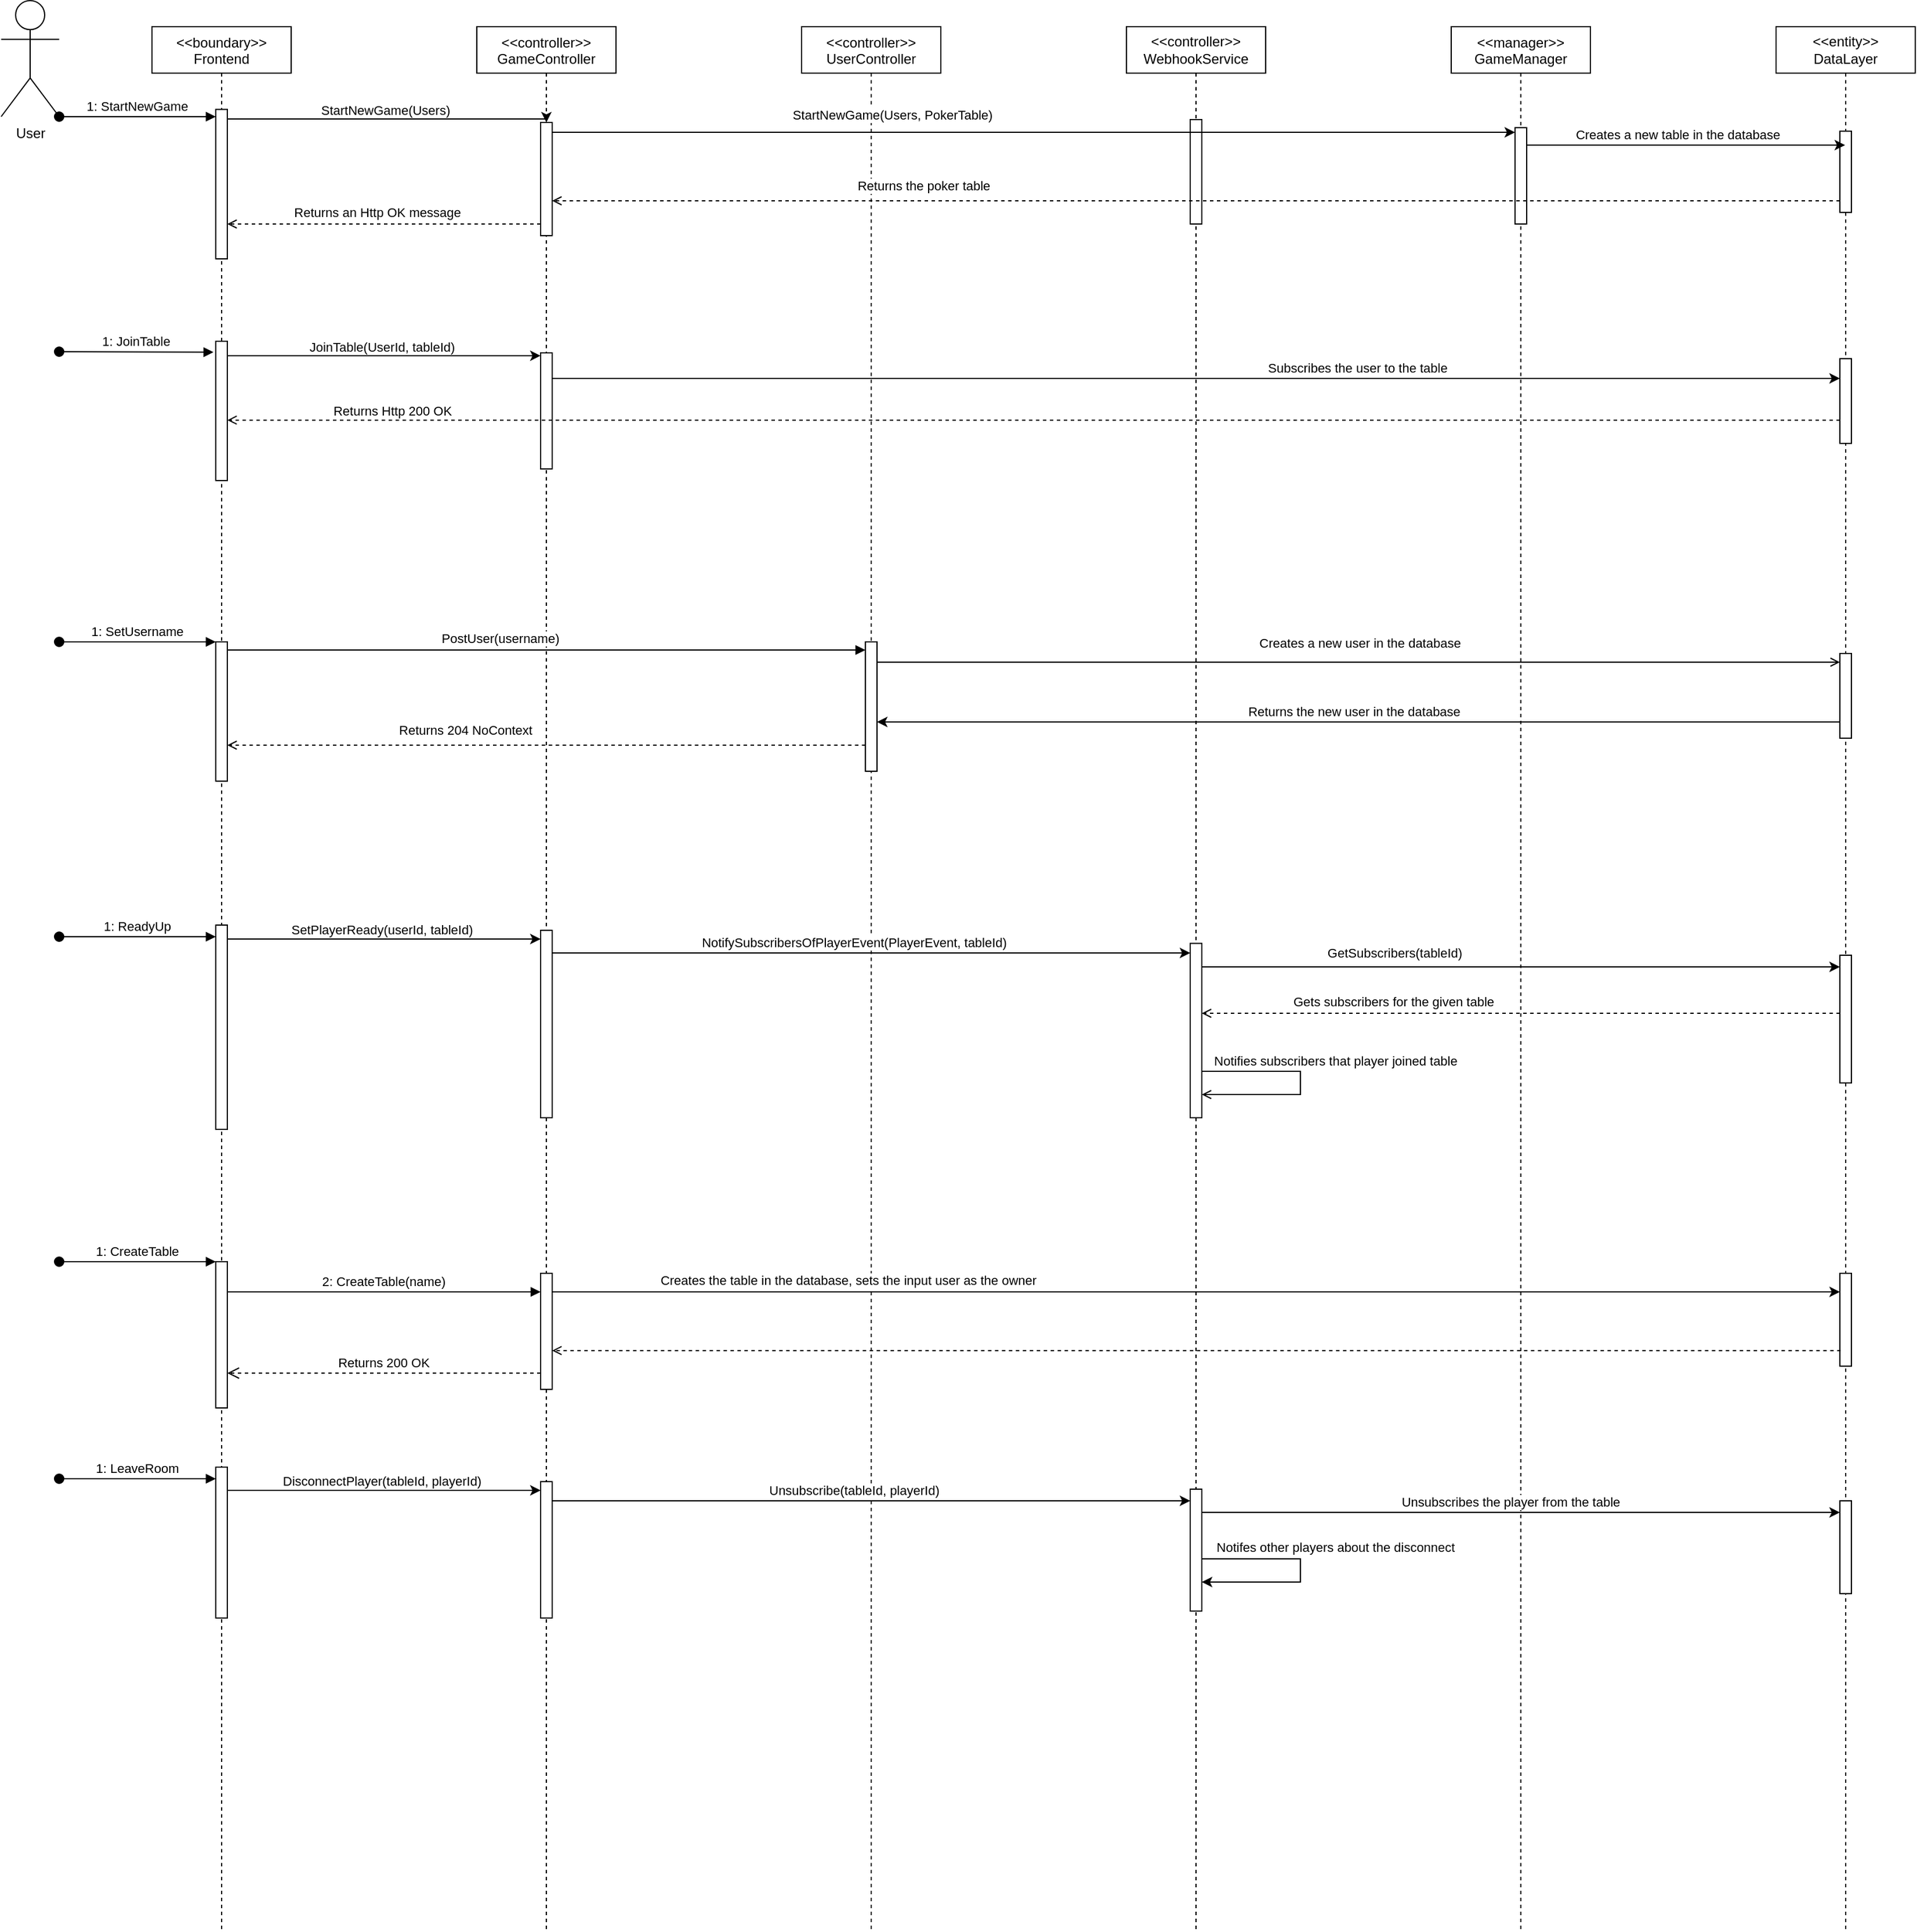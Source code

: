 <mxfile version="20.6.2" type="device"><diagram id="kf_EyfSNcMRMT6o0fCab" name="Side-1"><mxGraphModel dx="5460" dy="1690" grid="0" gridSize="10" guides="1" tooltips="1" connect="1" arrows="1" fold="1" page="0" pageScale="1" pageWidth="1169" pageHeight="827" math="0" shadow="0"><root><mxCell id="0"/><mxCell id="1" parent="0"/><mxCell id="iLCvzZecdqWU4-FsEALL-1" value="&amp;lt;&amp;lt;controller&amp;gt;&amp;gt;&lt;br&gt;WebhookService" style="shape=umlLifeline;perimeter=lifelinePerimeter;whiteSpace=wrap;html=1;container=1;collapsible=0;recursiveResize=0;outlineConnect=0;" vertex="1" parent="1"><mxGeometry x="-640" y="480" width="120" height="1640" as="geometry"/></mxCell><mxCell id="iLCvzZecdqWU4-FsEALL-2" value="" style="points=[];perimeter=orthogonalPerimeter;rounded=0;shadow=0;strokeWidth=1;" vertex="1" parent="iLCvzZecdqWU4-FsEALL-1"><mxGeometry x="55" y="80" width="10" height="90" as="geometry"/></mxCell><mxCell id="iLCvzZecdqWU4-FsEALL-3" value="" style="points=[];perimeter=orthogonalPerimeter;rounded=0;shadow=0;strokeWidth=1;" vertex="1" parent="iLCvzZecdqWU4-FsEALL-1"><mxGeometry x="55" y="1260" width="10" height="105" as="geometry"/></mxCell><mxCell id="iLCvzZecdqWU4-FsEALL-4" style="edgeStyle=orthogonalEdgeStyle;rounded=0;orthogonalLoop=1;jettySize=auto;html=1;endArrow=classic;endFill=1;" edge="1" parent="iLCvzZecdqWU4-FsEALL-1" source="iLCvzZecdqWU4-FsEALL-3" target="iLCvzZecdqWU4-FsEALL-3"><mxGeometry relative="1" as="geometry"><mxPoint x="150" y="1330" as="targetPoint"/><Array as="points"><mxPoint x="150" y="1320"/><mxPoint x="150" y="1340"/></Array></mxGeometry></mxCell><mxCell id="iLCvzZecdqWU4-FsEALL-5" value="Notifes other players about the disconnect" style="edgeLabel;html=1;align=center;verticalAlign=middle;resizable=0;points=[];" vertex="1" connectable="0" parent="iLCvzZecdqWU4-FsEALL-4"><mxGeometry x="-0.309" y="2" relative="1" as="geometry"><mxPoint x="49" y="-8" as="offset"/></mxGeometry></mxCell><mxCell id="iLCvzZecdqWU4-FsEALL-6" style="edgeStyle=orthogonalEdgeStyle;rounded=0;orthogonalLoop=1;jettySize=auto;html=1;" edge="1" parent="1" source="iLCvzZecdqWU4-FsEALL-34" target="iLCvzZecdqWU4-FsEALL-13"><mxGeometry relative="1" as="geometry"><Array as="points"><mxPoint x="-1164" y="763.43"/><mxPoint x="-1164" y="763.43"/></Array></mxGeometry></mxCell><mxCell id="iLCvzZecdqWU4-FsEALL-7" value="JoinTable(UserId, tableId)" style="edgeLabel;html=1;align=center;verticalAlign=middle;resizable=0;points=[];" connectable="0" vertex="1" parent="iLCvzZecdqWU4-FsEALL-6"><mxGeometry x="-0.175" y="2" relative="1" as="geometry"><mxPoint x="21" y="-6" as="offset"/></mxGeometry></mxCell><mxCell id="iLCvzZecdqWU4-FsEALL-8" value="User" style="shape=umlActor;verticalLabelPosition=bottom;verticalAlign=top;html=1;" vertex="1" parent="1"><mxGeometry x="-1610" y="457.5" width="50" height="100" as="geometry"/></mxCell><mxCell id="iLCvzZecdqWU4-FsEALL-9" value="&lt;&lt;boundary&gt;&gt;&#10;Frontend" style="shape=umlLifeline;perimeter=lifelinePerimeter;container=1;collapsible=0;recursiveResize=0;rounded=0;shadow=0;strokeWidth=1;" vertex="1" parent="1"><mxGeometry x="-1480" y="480" width="120" height="1640" as="geometry"/></mxCell><mxCell id="iLCvzZecdqWU4-FsEALL-10" value="" style="points=[];perimeter=orthogonalPerimeter;rounded=0;shadow=0;strokeWidth=1;" vertex="1" parent="iLCvzZecdqWU4-FsEALL-9"><mxGeometry x="55" y="71.25" width="10" height="128.75" as="geometry"/></mxCell><mxCell id="iLCvzZecdqWU4-FsEALL-11" value="&lt;&lt;controller&gt;&gt;&#10;GameController" style="shape=umlLifeline;perimeter=lifelinePerimeter;container=1;collapsible=0;recursiveResize=0;rounded=0;shadow=0;strokeWidth=1;" vertex="1" parent="1"><mxGeometry x="-1200" y="480" width="120" height="1640" as="geometry"/></mxCell><mxCell id="iLCvzZecdqWU4-FsEALL-12" value="" style="points=[];perimeter=orthogonalPerimeter;rounded=0;shadow=0;strokeWidth=1;" vertex="1" parent="iLCvzZecdqWU4-FsEALL-11"><mxGeometry x="55" y="82.5" width="10" height="97.5" as="geometry"/></mxCell><mxCell id="iLCvzZecdqWU4-FsEALL-13" value="" style="points=[];perimeter=orthogonalPerimeter;rounded=0;shadow=0;strokeWidth=1;" vertex="1" parent="iLCvzZecdqWU4-FsEALL-11"><mxGeometry x="55" y="281" width="10" height="100" as="geometry"/></mxCell><mxCell id="iLCvzZecdqWU4-FsEALL-14" value="" style="points=[];perimeter=orthogonalPerimeter;rounded=0;shadow=0;strokeWidth=1;" vertex="1" parent="iLCvzZecdqWU4-FsEALL-11"><mxGeometry x="55" y="1253.5" width="10" height="117.5" as="geometry"/></mxCell><mxCell id="iLCvzZecdqWU4-FsEALL-15" style="edgeStyle=orthogonalEdgeStyle;rounded=0;orthogonalLoop=1;jettySize=auto;html=1;" edge="1" parent="1" source="iLCvzZecdqWU4-FsEALL-10" target="iLCvzZecdqWU4-FsEALL-12"><mxGeometry relative="1" as="geometry"><Array as="points"><mxPoint x="-1154" y="559.5"/><mxPoint x="-1154" y="559.5"/></Array></mxGeometry></mxCell><mxCell id="iLCvzZecdqWU4-FsEALL-16" value="StartNewGame(Users)" style="edgeLabel;html=1;align=center;verticalAlign=middle;resizable=0;points=[];" connectable="0" vertex="1" parent="iLCvzZecdqWU4-FsEALL-15"><mxGeometry x="-0.175" y="2" relative="1" as="geometry"><mxPoint x="21" y="-6" as="offset"/></mxGeometry></mxCell><mxCell id="iLCvzZecdqWU4-FsEALL-17" value="&lt;&lt;manager&gt;&gt;&#10;GameManager" style="shape=umlLifeline;perimeter=lifelinePerimeter;container=1;collapsible=0;recursiveResize=0;rounded=0;shadow=0;strokeWidth=1;" vertex="1" parent="1"><mxGeometry x="-360" y="480" width="120" height="1640" as="geometry"/></mxCell><mxCell id="iLCvzZecdqWU4-FsEALL-18" value="" style="points=[];perimeter=orthogonalPerimeter;rounded=0;shadow=0;strokeWidth=1;" vertex="1" parent="iLCvzZecdqWU4-FsEALL-17"><mxGeometry x="55" y="87" width="10" height="83" as="geometry"/></mxCell><mxCell id="iLCvzZecdqWU4-FsEALL-19" value="1: StartNewGame" style="verticalAlign=bottom;startArrow=oval;endArrow=block;startSize=8;shadow=0;strokeWidth=1;exitX=1;exitY=1;exitDx=0;exitDy=0;exitPerimeter=0;" edge="1" parent="1" source="iLCvzZecdqWU4-FsEALL-8" target="iLCvzZecdqWU4-FsEALL-10"><mxGeometry relative="1" as="geometry"><mxPoint x="-1530" y="557.5" as="sourcePoint"/><mxPoint x="-1415" y="557.5" as="targetPoint"/></mxGeometry></mxCell><mxCell id="iLCvzZecdqWU4-FsEALL-20" style="edgeStyle=orthogonalEdgeStyle;rounded=0;orthogonalLoop=1;jettySize=auto;html=1;dashed=1;endArrow=open;endFill=0;" edge="1" parent="1" source="iLCvzZecdqWU4-FsEALL-12" target="iLCvzZecdqWU4-FsEALL-10"><mxGeometry relative="1" as="geometry"><mxPoint x="-1380" y="616" as="targetPoint"/><Array as="points"><mxPoint x="-1290" y="650"/><mxPoint x="-1290" y="650"/></Array></mxGeometry></mxCell><mxCell id="iLCvzZecdqWU4-FsEALL-21" value="Returns an Http OK message" style="edgeLabel;html=1;align=center;verticalAlign=middle;resizable=0;points=[];" connectable="0" vertex="1" parent="iLCvzZecdqWU4-FsEALL-20"><mxGeometry x="0.195" y="-1" relative="1" as="geometry"><mxPoint x="20" y="-9" as="offset"/></mxGeometry></mxCell><mxCell id="iLCvzZecdqWU4-FsEALL-22" value="&amp;lt;&amp;lt;entity&amp;gt;&amp;gt;&lt;br&gt;DataLayer" style="shape=umlLifeline;perimeter=lifelinePerimeter;whiteSpace=wrap;html=1;container=1;collapsible=0;recursiveResize=0;outlineConnect=0;" vertex="1" parent="1"><mxGeometry x="-80" y="480" width="120" height="1640" as="geometry"/></mxCell><mxCell id="iLCvzZecdqWU4-FsEALL-23" value="" style="points=[];perimeter=orthogonalPerimeter;rounded=0;shadow=0;strokeWidth=1;" vertex="1" parent="iLCvzZecdqWU4-FsEALL-22"><mxGeometry x="55" y="90" width="10" height="70" as="geometry"/></mxCell><mxCell id="iLCvzZecdqWU4-FsEALL-24" value="" style="points=[];perimeter=orthogonalPerimeter;rounded=0;shadow=0;strokeWidth=1;" vertex="1" parent="iLCvzZecdqWU4-FsEALL-22"><mxGeometry x="55" y="286" width="10" height="73" as="geometry"/></mxCell><mxCell id="iLCvzZecdqWU4-FsEALL-25" value="" style="points=[];perimeter=orthogonalPerimeter;rounded=0;shadow=0;strokeWidth=1;" vertex="1" parent="iLCvzZecdqWU4-FsEALL-22"><mxGeometry x="55" y="540" width="10" height="73" as="geometry"/></mxCell><mxCell id="iLCvzZecdqWU4-FsEALL-26" value="" style="points=[];perimeter=orthogonalPerimeter;rounded=0;shadow=0;strokeWidth=1;" vertex="1" parent="iLCvzZecdqWU4-FsEALL-22"><mxGeometry x="55" y="1074" width="10" height="80" as="geometry"/></mxCell><mxCell id="iLCvzZecdqWU4-FsEALL-27" value="" style="points=[];perimeter=orthogonalPerimeter;rounded=0;shadow=0;strokeWidth=1;" vertex="1" parent="iLCvzZecdqWU4-FsEALL-22"><mxGeometry x="55" y="1270" width="10" height="80" as="geometry"/></mxCell><mxCell id="iLCvzZecdqWU4-FsEALL-28" style="edgeStyle=orthogonalEdgeStyle;rounded=0;orthogonalLoop=1;jettySize=auto;html=1;" edge="1" parent="1" source="iLCvzZecdqWU4-FsEALL-18" target="iLCvzZecdqWU4-FsEALL-22"><mxGeometry relative="1" as="geometry"><mxPoint x="-36" y="596" as="targetPoint"/><Array as="points"><mxPoint x="-217" y="582"/><mxPoint x="-217" y="582"/></Array></mxGeometry></mxCell><mxCell id="iLCvzZecdqWU4-FsEALL-29" value="Creates a new table in the database" style="edgeLabel;html=1;align=center;verticalAlign=middle;resizable=0;points=[];" connectable="0" vertex="1" parent="iLCvzZecdqWU4-FsEALL-28"><mxGeometry x="-0.216" y="-2" relative="1" as="geometry"><mxPoint x="22" y="-11" as="offset"/></mxGeometry></mxCell><mxCell id="iLCvzZecdqWU4-FsEALL-30" style="edgeStyle=orthogonalEdgeStyle;rounded=0;orthogonalLoop=1;jettySize=auto;html=1;" edge="1" parent="1" source="iLCvzZecdqWU4-FsEALL-13" target="iLCvzZecdqWU4-FsEALL-24"><mxGeometry relative="1" as="geometry"><mxPoint x="-130" y="745" as="targetPoint"/><Array as="points"><mxPoint x="-60" y="783"/><mxPoint x="-60" y="783"/></Array></mxGeometry></mxCell><mxCell id="iLCvzZecdqWU4-FsEALL-31" value="Subscribes the user to the table" style="edgeLabel;html=1;align=center;verticalAlign=middle;resizable=0;points=[];" connectable="0" vertex="1" parent="iLCvzZecdqWU4-FsEALL-30"><mxGeometry x="-0.308" y="-1" relative="1" as="geometry"><mxPoint x="310" y="-10" as="offset"/></mxGeometry></mxCell><mxCell id="iLCvzZecdqWU4-FsEALL-32" style="edgeStyle=orthogonalEdgeStyle;rounded=0;orthogonalLoop=1;jettySize=auto;html=1;dashed=1;endArrow=open;endFill=0;" edge="1" parent="1" source="iLCvzZecdqWU4-FsEALL-24" target="iLCvzZecdqWU4-FsEALL-34"><mxGeometry relative="1" as="geometry"><Array as="points"><mxPoint x="-286" y="818.93"/><mxPoint x="-286" y="818.93"/></Array></mxGeometry></mxCell><mxCell id="iLCvzZecdqWU4-FsEALL-33" value="Returns Http 200 OK" style="edgeLabel;html=1;align=center;verticalAlign=middle;resizable=0;points=[];" connectable="0" vertex="1" parent="iLCvzZecdqWU4-FsEALL-32"><mxGeometry x="0.841" y="1" relative="1" as="geometry"><mxPoint x="31" y="-9" as="offset"/></mxGeometry></mxCell><mxCell id="iLCvzZecdqWU4-FsEALL-34" value="" style="points=[];perimeter=orthogonalPerimeter;rounded=0;shadow=0;strokeWidth=1;" vertex="1" parent="1"><mxGeometry x="-1425" y="751" width="10" height="120" as="geometry"/></mxCell><mxCell id="iLCvzZecdqWU4-FsEALL-35" value="1: JoinTable" style="verticalAlign=bottom;startArrow=oval;endArrow=block;startSize=8;shadow=0;strokeWidth=1;" edge="1" parent="1"><mxGeometry relative="1" as="geometry"><mxPoint x="-1560" y="760" as="sourcePoint"/><mxPoint x="-1427.0" y="760.43" as="targetPoint"/></mxGeometry></mxCell><mxCell id="iLCvzZecdqWU4-FsEALL-36" value="" style="points=[];perimeter=orthogonalPerimeter;rounded=0;shadow=0;strokeWidth=1;" vertex="1" parent="1"><mxGeometry x="-1425" y="1010" width="10" height="120" as="geometry"/></mxCell><mxCell id="iLCvzZecdqWU4-FsEALL-37" value="1: SetUsername" style="verticalAlign=bottom;startArrow=oval;endArrow=block;startSize=8;shadow=0;strokeWidth=1;" edge="1" parent="1" target="iLCvzZecdqWU4-FsEALL-36"><mxGeometry relative="1" as="geometry"><mxPoint x="-1560" y="1010" as="sourcePoint"/></mxGeometry></mxCell><mxCell id="iLCvzZecdqWU4-FsEALL-38" value="" style="verticalAlign=bottom;endArrow=block;shadow=0;strokeWidth=1;" edge="1" parent="1" source="iLCvzZecdqWU4-FsEALL-36" target="iLCvzZecdqWU4-FsEALL-43"><mxGeometry x="0.0" relative="1" as="geometry"><mxPoint x="-1289" y="1018.0" as="sourcePoint"/><mxPoint x="-818.8" y="1018.0" as="targetPoint"/><Array as="points"><mxPoint x="-1049" y="1017"/></Array><mxPoint as="offset"/></mxGeometry></mxCell><mxCell id="iLCvzZecdqWU4-FsEALL-39" value="PostUser(username)" style="edgeLabel;html=1;align=center;verticalAlign=middle;resizable=0;points=[];" connectable="0" vertex="1" parent="iLCvzZecdqWU4-FsEALL-38"><mxGeometry x="-0.133" y="1" relative="1" as="geometry"><mxPoint x="-4" y="-9" as="offset"/></mxGeometry></mxCell><mxCell id="iLCvzZecdqWU4-FsEALL-40" style="edgeStyle=orthogonalEdgeStyle;rounded=0;orthogonalLoop=1;jettySize=auto;html=1;endArrow=open;endFill=0;" edge="1" parent="1" source="iLCvzZecdqWU4-FsEALL-43" target="iLCvzZecdqWU4-FsEALL-25"><mxGeometry relative="1" as="geometry"><Array as="points"><mxPoint x="-154" y="1027.5"/><mxPoint x="-154" y="1027.5"/></Array></mxGeometry></mxCell><mxCell id="iLCvzZecdqWU4-FsEALL-41" value="Creates a new user in the database" style="edgeLabel;html=1;align=center;verticalAlign=middle;resizable=0;points=[];" connectable="0" vertex="1" parent="iLCvzZecdqWU4-FsEALL-40"><mxGeometry x="-0.244" y="4" relative="1" as="geometry"><mxPoint x="102" y="-13" as="offset"/></mxGeometry></mxCell><mxCell id="iLCvzZecdqWU4-FsEALL-42" value="&lt;&lt;controller&gt;&gt;&#10;UserController" style="shape=umlLifeline;perimeter=lifelinePerimeter;container=1;collapsible=0;recursiveResize=0;rounded=0;shadow=0;strokeWidth=1;" vertex="1" parent="1"><mxGeometry x="-920" y="480" width="120" height="1640" as="geometry"/></mxCell><mxCell id="iLCvzZecdqWU4-FsEALL-43" value="" style="points=[];perimeter=orthogonalPerimeter;rounded=0;shadow=0;strokeWidth=1;" vertex="1" parent="iLCvzZecdqWU4-FsEALL-42"><mxGeometry x="55" y="530" width="10" height="111.5" as="geometry"/></mxCell><mxCell id="iLCvzZecdqWU4-FsEALL-44" style="edgeStyle=orthogonalEdgeStyle;rounded=0;orthogonalLoop=1;jettySize=auto;html=1;" edge="1" parent="1" source="iLCvzZecdqWU4-FsEALL-12" target="iLCvzZecdqWU4-FsEALL-18"><mxGeometry relative="1" as="geometry"><mxPoint x="-272" y="573" as="targetPoint"/><Array as="points"><mxPoint x="-396" y="571"/><mxPoint x="-396" y="571"/></Array><mxPoint x="-516" y="574" as="sourcePoint"/></mxGeometry></mxCell><mxCell id="iLCvzZecdqWU4-FsEALL-45" value="StartNewGame(Users, PokerTable)" style="edgeLabel;html=1;align=center;verticalAlign=middle;resizable=0;points=[];" connectable="0" vertex="1" parent="iLCvzZecdqWU4-FsEALL-44"><mxGeometry x="-0.097" y="3" relative="1" as="geometry"><mxPoint x="-82" y="-12" as="offset"/></mxGeometry></mxCell><mxCell id="iLCvzZecdqWU4-FsEALL-46" style="edgeStyle=orthogonalEdgeStyle;rounded=0;orthogonalLoop=1;jettySize=auto;html=1;dashed=1;endArrow=open;endFill=0;" edge="1" parent="1" source="iLCvzZecdqWU4-FsEALL-23" target="iLCvzZecdqWU4-FsEALL-12"><mxGeometry relative="1" as="geometry"><Array as="points"><mxPoint x="-580" y="630"/><mxPoint x="-580" y="630"/></Array><mxPoint x="-45" y="630.003" as="sourcePoint"/><mxPoint x="-295" y="630.003" as="targetPoint"/></mxGeometry></mxCell><mxCell id="iLCvzZecdqWU4-FsEALL-47" value="Returns the poker table" style="edgeLabel;html=1;align=center;verticalAlign=middle;resizable=0;points=[];" connectable="0" vertex="1" parent="iLCvzZecdqWU4-FsEALL-46"><mxGeometry x="0.114" y="-2" relative="1" as="geometry"><mxPoint x="-172" y="-11" as="offset"/></mxGeometry></mxCell><mxCell id="iLCvzZecdqWU4-FsEALL-48" style="edgeStyle=orthogonalEdgeStyle;rounded=0;orthogonalLoop=1;jettySize=auto;html=1;endArrow=open;endFill=0;dashed=1;" edge="1" parent="1" source="iLCvzZecdqWU4-FsEALL-43" target="iLCvzZecdqWU4-FsEALL-36"><mxGeometry relative="1" as="geometry"><mxPoint x="-575" y="1067.059" as="targetPoint"/><Array as="points"><mxPoint x="-1272" y="1099"/><mxPoint x="-1272" y="1099"/></Array><mxPoint x="-870.5" y="1078" as="sourcePoint"/></mxGeometry></mxCell><mxCell id="iLCvzZecdqWU4-FsEALL-49" value="Returns 204 NoContext" style="edgeLabel;html=1;align=center;verticalAlign=middle;resizable=0;points=[];" connectable="0" vertex="1" parent="iLCvzZecdqWU4-FsEALL-48"><mxGeometry x="0.631" y="-4" relative="1" as="geometry"><mxPoint x="103" y="-9" as="offset"/></mxGeometry></mxCell><mxCell id="iLCvzZecdqWU4-FsEALL-50" value="" style="points=[];perimeter=orthogonalPerimeter;rounded=0;shadow=0;strokeWidth=1;" vertex="1" parent="1"><mxGeometry x="-1425" y="1254" width="10" height="176" as="geometry"/></mxCell><mxCell id="iLCvzZecdqWU4-FsEALL-51" value="" style="points=[];perimeter=orthogonalPerimeter;rounded=0;shadow=0;strokeWidth=1;" vertex="1" parent="1"><mxGeometry x="-1145" y="1258.5" width="10" height="161.5" as="geometry"/></mxCell><mxCell id="iLCvzZecdqWU4-FsEALL-52" style="edgeStyle=orthogonalEdgeStyle;rounded=0;orthogonalLoop=1;jettySize=auto;html=1;" edge="1" parent="1" source="iLCvzZecdqWU4-FsEALL-50" target="iLCvzZecdqWU4-FsEALL-51"><mxGeometry relative="1" as="geometry"><Array as="points"><mxPoint x="-1164" y="1266"/><mxPoint x="-1164" y="1266"/></Array></mxGeometry></mxCell><mxCell id="iLCvzZecdqWU4-FsEALL-53" value="SetPlayerReady(userId, tableId)" style="edgeLabel;html=1;align=center;verticalAlign=middle;resizable=0;points=[];" connectable="0" vertex="1" parent="iLCvzZecdqWU4-FsEALL-52"><mxGeometry x="-0.175" y="2" relative="1" as="geometry"><mxPoint x="21" y="-6" as="offset"/></mxGeometry></mxCell><mxCell id="iLCvzZecdqWU4-FsEALL-54" style="edgeStyle=orthogonalEdgeStyle;rounded=0;orthogonalLoop=1;jettySize=auto;html=1;" edge="1" parent="1" source="iLCvzZecdqWU4-FsEALL-58" target="iLCvzZecdqWU4-FsEALL-66"><mxGeometry relative="1" as="geometry"><Array as="points"><mxPoint x="-450" y="1290"/><mxPoint x="-450" y="1290"/></Array></mxGeometry></mxCell><mxCell id="iLCvzZecdqWU4-FsEALL-55" value="GetSubscribers(tableId)" style="edgeLabel;html=1;align=center;verticalAlign=middle;resizable=0;points=[];" connectable="0" vertex="1" parent="iLCvzZecdqWU4-FsEALL-54"><mxGeometry x="-0.316" y="2" relative="1" as="geometry"><mxPoint x="-22" y="-10" as="offset"/></mxGeometry></mxCell><mxCell id="iLCvzZecdqWU4-FsEALL-56" style="edgeStyle=orthogonalEdgeStyle;rounded=0;orthogonalLoop=1;jettySize=auto;html=1;endArrow=open;endFill=0;" edge="1" parent="1" source="iLCvzZecdqWU4-FsEALL-58" target="iLCvzZecdqWU4-FsEALL-58"><mxGeometry relative="1" as="geometry"><mxPoint x="-490" y="1380" as="targetPoint"/><Array as="points"><mxPoint x="-490" y="1380"/><mxPoint x="-490" y="1400"/></Array></mxGeometry></mxCell><mxCell id="iLCvzZecdqWU4-FsEALL-57" value="Notifies subscribers that player joined table" style="edgeLabel;html=1;align=center;verticalAlign=middle;resizable=0;points=[];" connectable="0" vertex="1" parent="iLCvzZecdqWU4-FsEALL-56"><mxGeometry x="-0.052" relative="1" as="geometry"><mxPoint x="30" y="-14" as="offset"/></mxGeometry></mxCell><mxCell id="iLCvzZecdqWU4-FsEALL-58" value="" style="points=[];perimeter=orthogonalPerimeter;rounded=0;shadow=0;strokeWidth=1;" vertex="1" parent="1"><mxGeometry x="-585" y="1269.75" width="10" height="150.25" as="geometry"/></mxCell><mxCell id="iLCvzZecdqWU4-FsEALL-59" style="edgeStyle=orthogonalEdgeStyle;rounded=0;orthogonalLoop=1;jettySize=auto;html=1;" edge="1" parent="1" source="iLCvzZecdqWU4-FsEALL-51" target="iLCvzZecdqWU4-FsEALL-58"><mxGeometry relative="1" as="geometry"><mxPoint x="-794" y="1286" as="targetPoint"/><Array as="points"><mxPoint x="-680" y="1278"/><mxPoint x="-680" y="1278"/></Array></mxGeometry></mxCell><mxCell id="iLCvzZecdqWU4-FsEALL-60" value="NotifySubscribersOfPlayerEvent(PlayerEvent, tableId)" style="edgeLabel;html=1;align=center;verticalAlign=middle;resizable=0;points=[];" connectable="0" vertex="1" parent="iLCvzZecdqWU4-FsEALL-59"><mxGeometry x="-0.097" y="3" relative="1" as="geometry"><mxPoint x="11" y="-6" as="offset"/></mxGeometry></mxCell><mxCell id="iLCvzZecdqWU4-FsEALL-61" value="1: ReadyUp" style="verticalAlign=bottom;startArrow=oval;endArrow=block;startSize=8;shadow=0;strokeWidth=1;" edge="1" parent="1"><mxGeometry relative="1" as="geometry"><mxPoint x="-1560" y="1264" as="sourcePoint"/><mxPoint x="-1425" y="1264" as="targetPoint"/></mxGeometry></mxCell><mxCell id="iLCvzZecdqWU4-FsEALL-62" style="edgeStyle=orthogonalEdgeStyle;rounded=0;orthogonalLoop=1;jettySize=auto;html=1;" edge="1" parent="1" source="iLCvzZecdqWU4-FsEALL-25" target="iLCvzZecdqWU4-FsEALL-43"><mxGeometry relative="1" as="geometry"><Array as="points"><mxPoint x="-438" y="1079"/><mxPoint x="-438" y="1079"/></Array></mxGeometry></mxCell><mxCell id="iLCvzZecdqWU4-FsEALL-63" value="Returns the new user in the database" style="edgeLabel;html=1;align=center;verticalAlign=middle;resizable=0;points=[];" connectable="0" vertex="1" parent="iLCvzZecdqWU4-FsEALL-62"><mxGeometry x="0.088" y="-6" relative="1" as="geometry"><mxPoint x="32" y="-3" as="offset"/></mxGeometry></mxCell><mxCell id="iLCvzZecdqWU4-FsEALL-64" style="edgeStyle=orthogonalEdgeStyle;rounded=0;orthogonalLoop=1;jettySize=auto;html=1;dashed=1;endArrow=open;endFill=0;" edge="1" parent="1" source="iLCvzZecdqWU4-FsEALL-66" target="iLCvzZecdqWU4-FsEALL-58"><mxGeometry relative="1" as="geometry"><Array as="points"><mxPoint x="-300" y="1330"/><mxPoint x="-300" y="1330"/></Array></mxGeometry></mxCell><mxCell id="iLCvzZecdqWU4-FsEALL-65" value="Gets subscribers for the given table" style="edgeLabel;html=1;align=center;verticalAlign=middle;resizable=0;points=[];" connectable="0" vertex="1" parent="iLCvzZecdqWU4-FsEALL-64"><mxGeometry x="0.29" y="-3" relative="1" as="geometry"><mxPoint x="-30" y="-7" as="offset"/></mxGeometry></mxCell><mxCell id="iLCvzZecdqWU4-FsEALL-66" value="" style="points=[];perimeter=orthogonalPerimeter;rounded=0;shadow=0;strokeWidth=1;" vertex="1" parent="1"><mxGeometry x="-25" y="1280" width="10" height="110" as="geometry"/></mxCell><mxCell id="iLCvzZecdqWU4-FsEALL-67" value="" style="points=[];perimeter=orthogonalPerimeter;rounded=0;shadow=0;strokeWidth=1;" vertex="1" parent="1"><mxGeometry x="-1425" y="1544" width="10" height="126" as="geometry"/></mxCell><mxCell id="iLCvzZecdqWU4-FsEALL-68" value="1: CreateTable" style="verticalAlign=bottom;startArrow=oval;endArrow=block;startSize=8;shadow=0;strokeWidth=1;" edge="1" parent="1" target="iLCvzZecdqWU4-FsEALL-67"><mxGeometry relative="1" as="geometry"><mxPoint x="-1560" y="1544" as="sourcePoint"/></mxGeometry></mxCell><mxCell id="iLCvzZecdqWU4-FsEALL-69" value="Returns 200 OK" style="verticalAlign=bottom;endArrow=open;dashed=1;endSize=8;shadow=0;strokeWidth=1;" edge="1" parent="1" source="iLCvzZecdqWU4-FsEALL-74" target="iLCvzZecdqWU4-FsEALL-67"><mxGeometry relative="1" as="geometry"><mxPoint x="-1421.167" y="1634" as="targetPoint"/><mxPoint x="-1170" y="1634" as="sourcePoint"/><Array as="points"><mxPoint x="-1340" y="1640"/></Array></mxGeometry></mxCell><mxCell id="iLCvzZecdqWU4-FsEALL-70" value="2: CreateTable(name)" style="verticalAlign=bottom;endArrow=block;shadow=0;strokeWidth=1;" edge="1" parent="1" source="iLCvzZecdqWU4-FsEALL-67" target="iLCvzZecdqWU4-FsEALL-74"><mxGeometry relative="1" as="geometry"><mxPoint x="-1295" y="1554" as="sourcePoint"/><mxPoint x="-1160.5" y="1562.84" as="targetPoint"/><Array as="points"><mxPoint x="-1280" y="1570"/></Array></mxGeometry></mxCell><mxCell id="iLCvzZecdqWU4-FsEALL-71" style="edgeStyle=orthogonalEdgeStyle;rounded=0;orthogonalLoop=1;jettySize=auto;html=1;" edge="1" parent="1" source="iLCvzZecdqWU4-FsEALL-74" target="iLCvzZecdqWU4-FsEALL-26"><mxGeometry relative="1" as="geometry"><mxPoint x="-910" y="1576" as="targetPoint"/><Array as="points"><mxPoint x="-770" y="1570"/><mxPoint x="-770" y="1570"/></Array></mxGeometry></mxCell><mxCell id="iLCvzZecdqWU4-FsEALL-72" value="Creates the table in the database, sets the input user as the owner" style="edgeLabel;html=1;align=center;verticalAlign=middle;resizable=0;points=[];" connectable="0" vertex="1" parent="iLCvzZecdqWU4-FsEALL-71"><mxGeometry x="-0.145" relative="1" as="geometry"><mxPoint x="-220" y="-10" as="offset"/></mxGeometry></mxCell><mxCell id="iLCvzZecdqWU4-FsEALL-73" value="" style="edgeStyle=orthogonalEdgeStyle;rounded=0;orthogonalLoop=1;jettySize=auto;html=1;exitX=0.067;exitY=0.833;exitDx=0;exitDy=0;exitPerimeter=0;endArrow=open;endFill=0;dashed=1;" edge="1" parent="1" source="iLCvzZecdqWU4-FsEALL-26" target="iLCvzZecdqWU4-FsEALL-74"><mxGeometry relative="1" as="geometry"><mxPoint x="-1150" y="1621" as="targetPoint"/><mxPoint x="-904.33" y="1620.64" as="sourcePoint"/><Array as="points"><mxPoint x="-850" y="1620"/><mxPoint x="-850" y="1620"/></Array></mxGeometry></mxCell><mxCell id="iLCvzZecdqWU4-FsEALL-74" value="" style="points=[];perimeter=orthogonalPerimeter;rounded=0;shadow=0;strokeWidth=1;" vertex="1" parent="1"><mxGeometry x="-1145" y="1554" width="10" height="100" as="geometry"/></mxCell><mxCell id="iLCvzZecdqWU4-FsEALL-75" value="" style="points=[];perimeter=orthogonalPerimeter;rounded=0;shadow=0;strokeWidth=1;" vertex="1" parent="1"><mxGeometry x="-1425" y="1721" width="10" height="130" as="geometry"/></mxCell><mxCell id="iLCvzZecdqWU4-FsEALL-76" style="edgeStyle=orthogonalEdgeStyle;rounded=0;orthogonalLoop=1;jettySize=auto;html=1;" edge="1" parent="1" source="iLCvzZecdqWU4-FsEALL-75" target="iLCvzZecdqWU4-FsEALL-14"><mxGeometry relative="1" as="geometry"><Array as="points"><mxPoint x="-1290" y="1741"/><mxPoint x="-1290" y="1741"/></Array></mxGeometry></mxCell><mxCell id="iLCvzZecdqWU4-FsEALL-77" value="DisconnectPlayer(tableId, playerId)" style="edgeLabel;html=1;align=center;verticalAlign=middle;resizable=0;points=[];" connectable="0" vertex="1" parent="iLCvzZecdqWU4-FsEALL-76"><mxGeometry x="-0.175" y="2" relative="1" as="geometry"><mxPoint x="21" y="-6" as="offset"/></mxGeometry></mxCell><mxCell id="iLCvzZecdqWU4-FsEALL-78" style="edgeStyle=orthogonalEdgeStyle;rounded=0;orthogonalLoop=1;jettySize=auto;html=1;" edge="1" parent="1" source="iLCvzZecdqWU4-FsEALL-14" target="iLCvzZecdqWU4-FsEALL-3"><mxGeometry relative="1" as="geometry"><mxPoint x="-906.0" y="1753" as="targetPoint"/><Array as="points"><mxPoint x="-660" y="1750"/><mxPoint x="-660" y="1750"/></Array><mxPoint x="-1130" y="1753" as="sourcePoint"/></mxGeometry></mxCell><mxCell id="iLCvzZecdqWU4-FsEALL-79" value="Unsubscribe(tableId, playerId)" style="edgeLabel;html=1;align=center;verticalAlign=middle;resizable=0;points=[];" connectable="0" vertex="1" parent="iLCvzZecdqWU4-FsEALL-78"><mxGeometry x="-0.097" y="3" relative="1" as="geometry"><mxPoint x="11" y="-6" as="offset"/></mxGeometry></mxCell><mxCell id="iLCvzZecdqWU4-FsEALL-80" value="1: LeaveRoom" style="verticalAlign=bottom;startArrow=oval;endArrow=block;startSize=8;shadow=0;strokeWidth=1;" edge="1" parent="1"><mxGeometry relative="1" as="geometry"><mxPoint x="-1560" y="1731.0" as="sourcePoint"/><mxPoint x="-1425" y="1731.0" as="targetPoint"/></mxGeometry></mxCell><mxCell id="iLCvzZecdqWU4-FsEALL-81" style="edgeStyle=orthogonalEdgeStyle;rounded=0;orthogonalLoop=1;jettySize=auto;html=1;" edge="1" parent="1" source="iLCvzZecdqWU4-FsEALL-3" target="iLCvzZecdqWU4-FsEALL-27"><mxGeometry relative="1" as="geometry"><Array as="points"><mxPoint x="-430" y="1760"/><mxPoint x="-430" y="1760"/></Array></mxGeometry></mxCell><mxCell id="iLCvzZecdqWU4-FsEALL-82" value="Unsubscribes the player from the table" style="edgeLabel;html=1;align=center;verticalAlign=middle;resizable=0;points=[];" vertex="1" connectable="0" parent="iLCvzZecdqWU4-FsEALL-81"><mxGeometry x="-0.147" y="1" relative="1" as="geometry"><mxPoint x="31" y="-8" as="offset"/></mxGeometry></mxCell></root></mxGraphModel></diagram></mxfile>